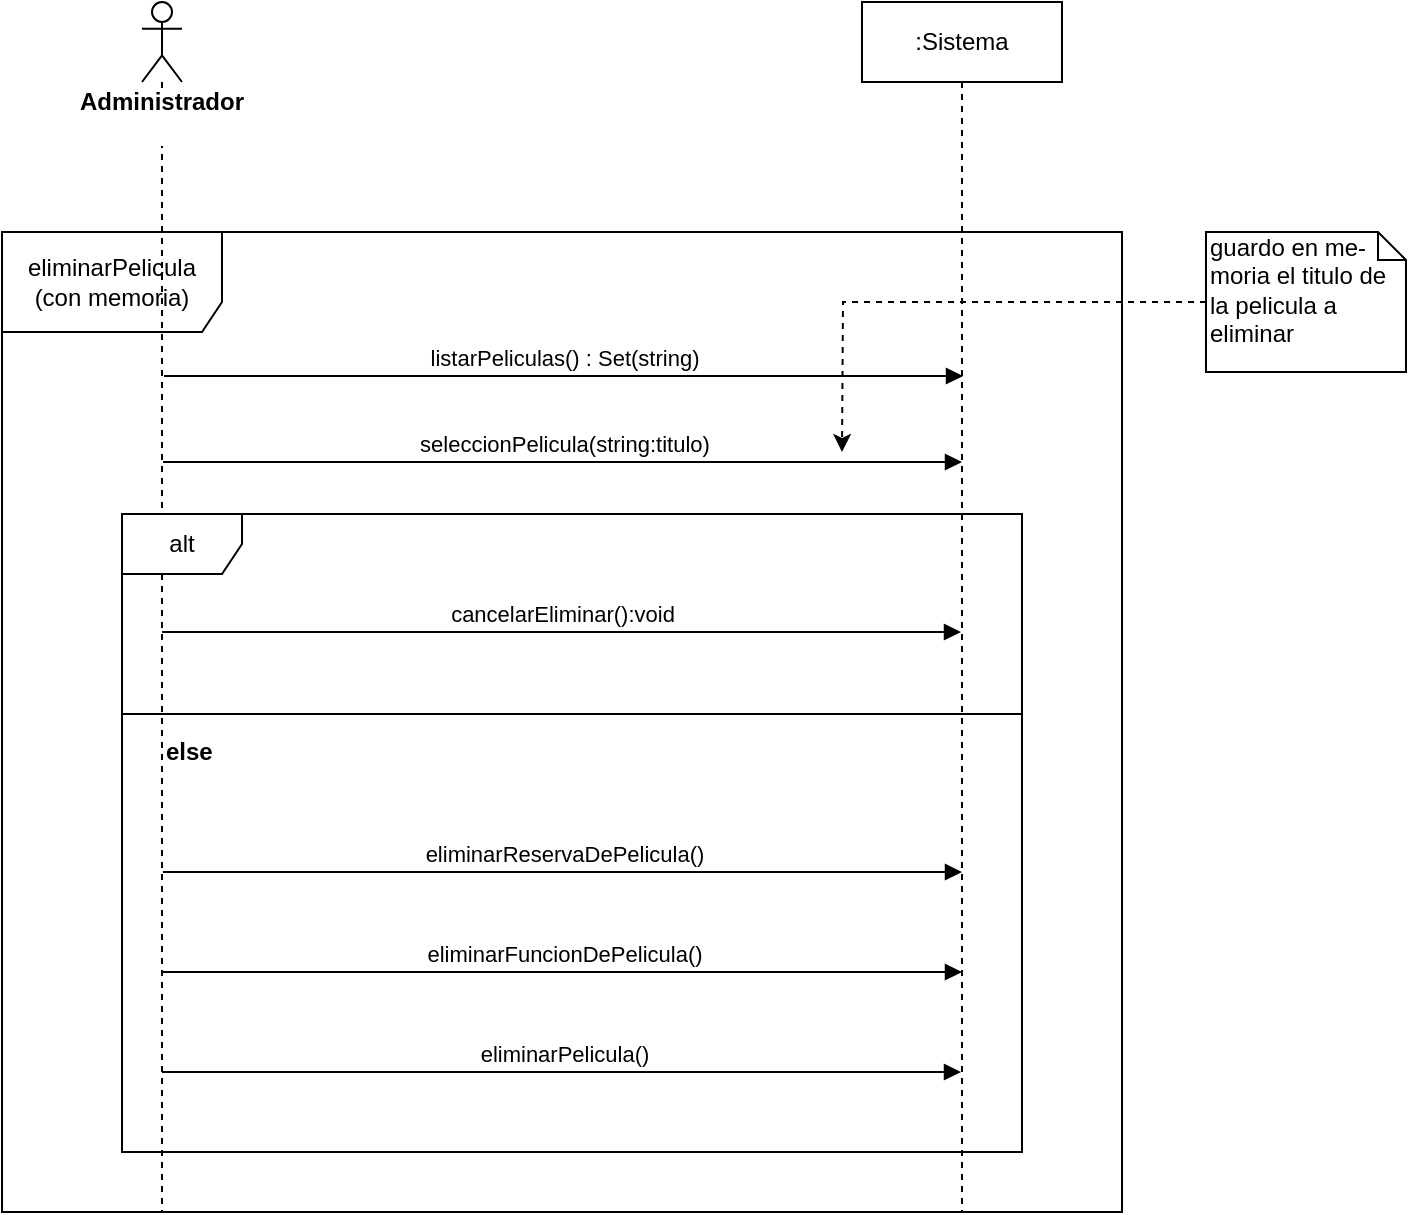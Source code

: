 <mxfile version="10.6.6" type="google"><diagram id="qYc_sKpwOR1J0QVoGpXh" name="Page-1"><mxGraphModel dx="1188" dy="699" grid="1" gridSize="10" guides="1" tooltips="1" connect="1" arrows="1" fold="1" page="1" pageScale="1" pageWidth="1654" pageHeight="1169" math="0" shadow="0"><root><mxCell id="0"/><mxCell id="1" parent="0"/><mxCell id="QoquJSyv4gwYdU70BhmZ-1" value="&lt;div&gt;eliminarPelicula&lt;/div&gt;&lt;div&gt;(con memoria)&lt;br&gt;&lt;/div&gt;" style="shape=umlFrame;whiteSpace=wrap;html=1;width=110;height=50;" vertex="1" parent="1"><mxGeometry x="210" y="170" width="560" height="490" as="geometry"/></mxCell><mxCell id="QoquJSyv4gwYdU70BhmZ-2" value="&lt;div&gt;&lt;b&gt;Administrador&lt;/b&gt;&lt;/div&gt;&lt;div&gt;&lt;br&gt;&lt;/div&gt;" style="shape=umlLifeline;participant=umlActor;perimeter=lifelinePerimeter;whiteSpace=wrap;html=1;container=1;collapsible=0;recursiveResize=0;verticalAlign=top;spacingTop=36;labelBackgroundColor=#ffffff;outlineConnect=0;" vertex="1" parent="1"><mxGeometry x="280" y="55" width="20" height="605" as="geometry"/></mxCell><mxCell id="QoquJSyv4gwYdU70BhmZ-5" value=":Sistema" style="shape=umlLifeline;perimeter=lifelinePerimeter;whiteSpace=wrap;html=1;container=1;collapsible=0;recursiveResize=0;outlineConnect=0;" vertex="1" parent="1"><mxGeometry x="640" y="55" width="100" height="605" as="geometry"/></mxCell><mxCell id="QoquJSyv4gwYdU70BhmZ-6" value="listarPeliculas() : Set(string)" style="html=1;verticalAlign=bottom;endArrow=block;" edge="1" parent="1"><mxGeometry width="80" relative="1" as="geometry"><mxPoint x="291" y="242" as="sourcePoint"/><mxPoint x="690.5" y="242" as="targetPoint"/></mxGeometry></mxCell><mxCell id="QoquJSyv4gwYdU70BhmZ-12" value="alt" style="shape=umlFrame;whiteSpace=wrap;html=1;" vertex="1" parent="1"><mxGeometry x="270" y="311" width="450" height="319" as="geometry"/></mxCell><mxCell id="QoquJSyv4gwYdU70BhmZ-13" value="" style="line;strokeWidth=1;fillColor=none;align=left;verticalAlign=middle;spacingTop=-1;spacingLeft=3;spacingRight=3;rotatable=0;labelPosition=right;points=[];portConstraint=eastwest;" vertex="1" parent="1"><mxGeometry x="270" y="407" width="450" height="8" as="geometry"/></mxCell><mxCell id="QoquJSyv4gwYdU70BhmZ-14" value="cancelarEliminar():void" style="html=1;verticalAlign=bottom;endArrow=block;" edge="1" parent="1"><mxGeometry width="80" relative="1" as="geometry"><mxPoint x="290" y="370" as="sourcePoint"/><mxPoint x="689.5" y="370" as="targetPoint"/></mxGeometry></mxCell><mxCell id="QoquJSyv4gwYdU70BhmZ-15" value="seleccionPelicula(string:titulo)" style="html=1;verticalAlign=bottom;endArrow=block;" edge="1" parent="1"><mxGeometry x="-0.001" width="80" relative="1" as="geometry"><mxPoint x="290.5" y="285" as="sourcePoint"/><mxPoint x="690" y="285" as="targetPoint"/><mxPoint x="1" as="offset"/></mxGeometry></mxCell><mxCell id="QoquJSyv4gwYdU70BhmZ-17" value="" style="edgeStyle=orthogonalEdgeStyle;rounded=0;orthogonalLoop=1;jettySize=auto;html=1;dashed=1;" edge="1" parent="1" source="QoquJSyv4gwYdU70BhmZ-16"><mxGeometry relative="1" as="geometry"><mxPoint x="630" y="280" as="targetPoint"/></mxGeometry></mxCell><mxCell id="QoquJSyv4gwYdU70BhmZ-16" value="&lt;div&gt;guardo en me-&lt;/div&gt;&lt;div&gt;moria el titulo de la pelicula a eliminar&lt;br&gt;&lt;/div&gt;" style="shape=note;whiteSpace=wrap;html=1;size=14;verticalAlign=top;align=left;spacingTop=-6;" vertex="1" parent="1"><mxGeometry x="812" y="170" width="100" height="70" as="geometry"/></mxCell><mxCell id="QoquJSyv4gwYdU70BhmZ-18" value="&lt;b&gt;else&lt;/b&gt;" style="text;html=1;resizable=0;points=[];autosize=1;align=left;verticalAlign=top;spacingTop=-4;" vertex="1" parent="1"><mxGeometry x="290" y="420" width="40" height="20" as="geometry"/></mxCell><mxCell id="QoquJSyv4gwYdU70BhmZ-19" value="eliminarPelicula()" style="html=1;verticalAlign=bottom;endArrow=block;" edge="1" parent="1"><mxGeometry x="-0.001" width="80" relative="1" as="geometry"><mxPoint x="290" y="590" as="sourcePoint"/><mxPoint x="689.5" y="590" as="targetPoint"/><mxPoint x="1" as="offset"/></mxGeometry></mxCell><mxCell id="QoquJSyv4gwYdU70BhmZ-20" value="eliminarReservaDePelicula()" style="html=1;verticalAlign=bottom;endArrow=block;" edge="1" parent="1"><mxGeometry x="-0.001" width="80" relative="1" as="geometry"><mxPoint x="290.5" y="490" as="sourcePoint"/><mxPoint x="690" y="490" as="targetPoint"/><mxPoint x="1" as="offset"/></mxGeometry></mxCell><mxCell id="QoquJSyv4gwYdU70BhmZ-21" value="eliminarFuncionDePelicula()" style="html=1;verticalAlign=bottom;endArrow=block;" edge="1" parent="1"><mxGeometry x="-0.001" width="80" relative="1" as="geometry"><mxPoint x="290.5" y="540" as="sourcePoint"/><mxPoint x="690" y="540" as="targetPoint"/><mxPoint x="1" as="offset"/></mxGeometry></mxCell></root></mxGraphModel></diagram></mxfile>